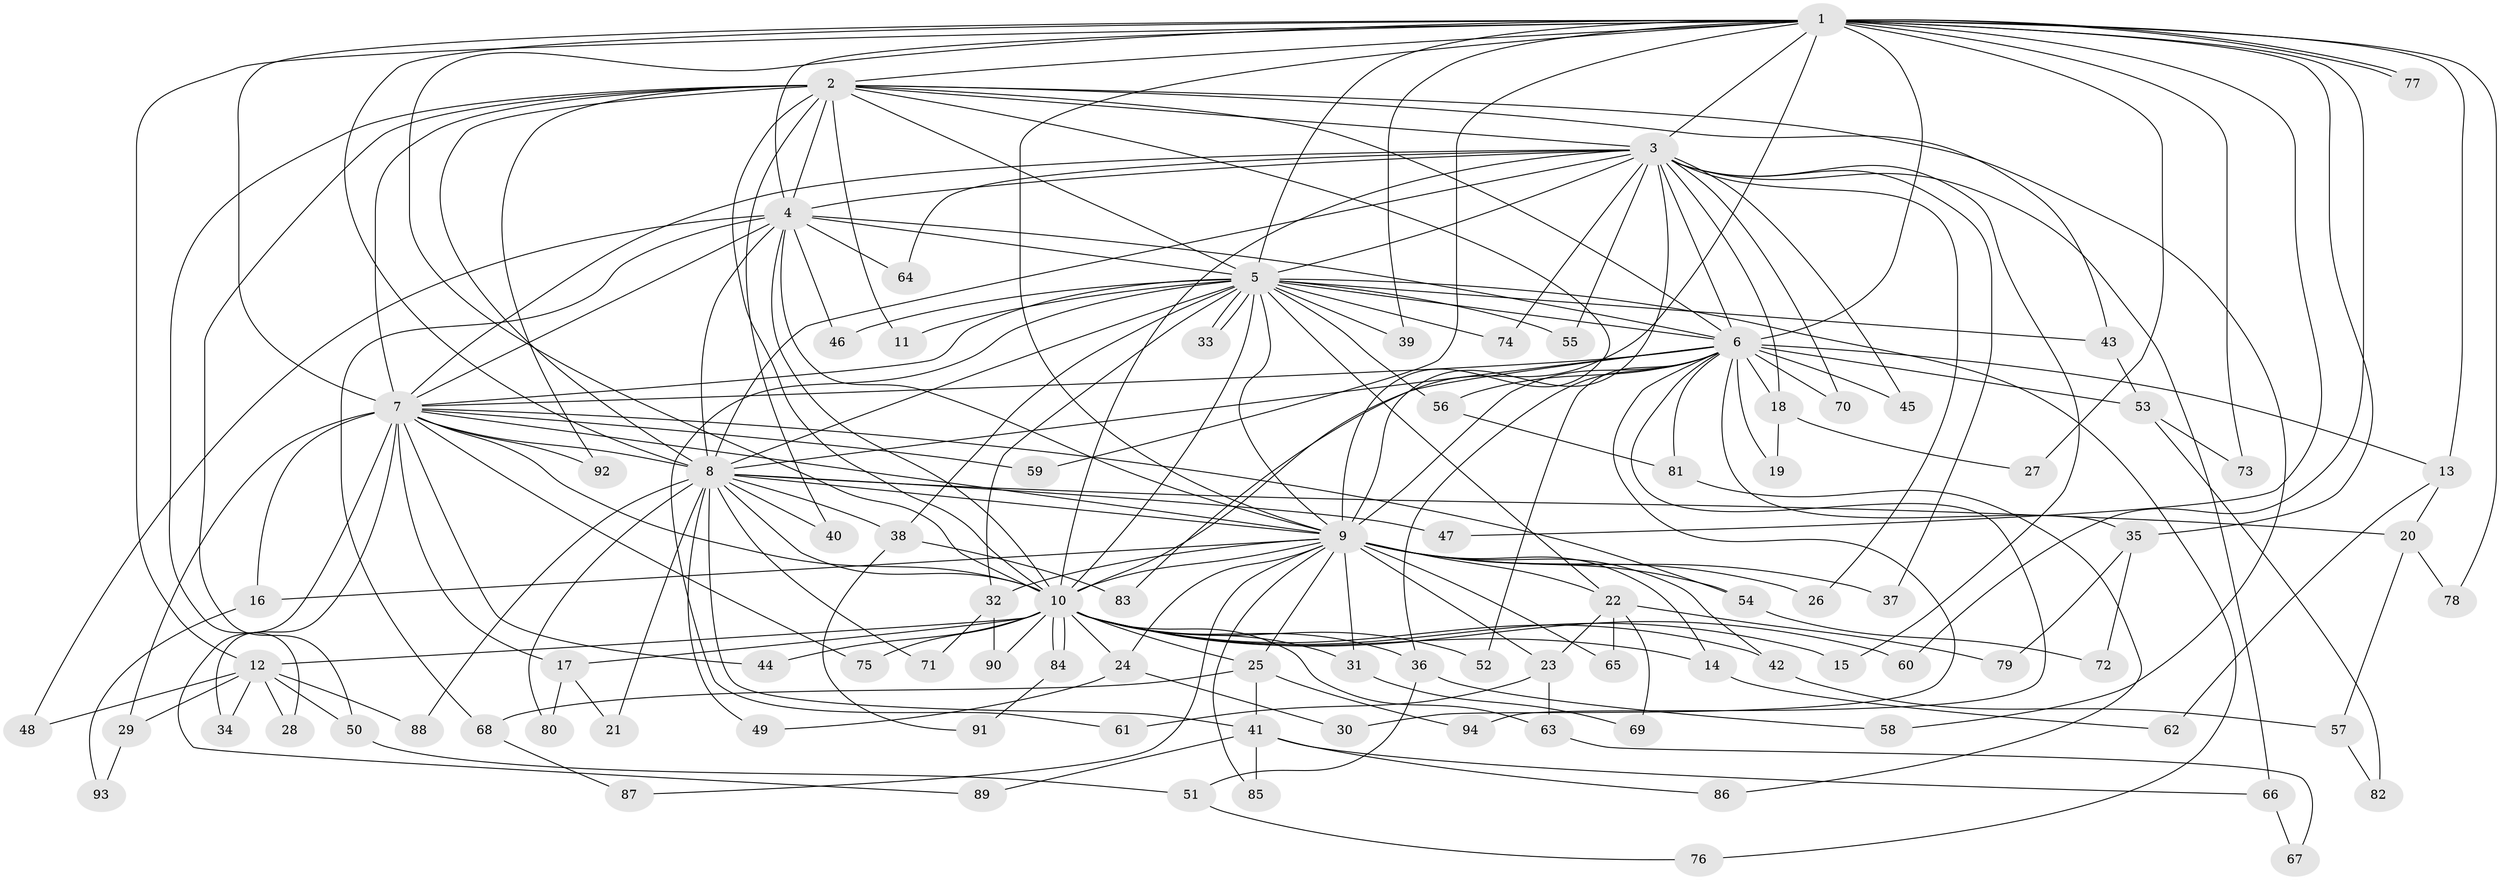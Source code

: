 // Generated by graph-tools (version 1.1) at 2025/44/03/09/25 04:44:48]
// undirected, 94 vertices, 213 edges
graph export_dot {
graph [start="1"]
  node [color=gray90,style=filled];
  1;
  2;
  3;
  4;
  5;
  6;
  7;
  8;
  9;
  10;
  11;
  12;
  13;
  14;
  15;
  16;
  17;
  18;
  19;
  20;
  21;
  22;
  23;
  24;
  25;
  26;
  27;
  28;
  29;
  30;
  31;
  32;
  33;
  34;
  35;
  36;
  37;
  38;
  39;
  40;
  41;
  42;
  43;
  44;
  45;
  46;
  47;
  48;
  49;
  50;
  51;
  52;
  53;
  54;
  55;
  56;
  57;
  58;
  59;
  60;
  61;
  62;
  63;
  64;
  65;
  66;
  67;
  68;
  69;
  70;
  71;
  72;
  73;
  74;
  75;
  76;
  77;
  78;
  79;
  80;
  81;
  82;
  83;
  84;
  85;
  86;
  87;
  88;
  89;
  90;
  91;
  92;
  93;
  94;
  1 -- 2;
  1 -- 3;
  1 -- 4;
  1 -- 5;
  1 -- 6;
  1 -- 7;
  1 -- 8;
  1 -- 9;
  1 -- 10;
  1 -- 12;
  1 -- 13;
  1 -- 27;
  1 -- 35;
  1 -- 39;
  1 -- 47;
  1 -- 59;
  1 -- 60;
  1 -- 73;
  1 -- 77;
  1 -- 77;
  1 -- 78;
  1 -- 83;
  2 -- 3;
  2 -- 4;
  2 -- 5;
  2 -- 6;
  2 -- 7;
  2 -- 8;
  2 -- 9;
  2 -- 10;
  2 -- 11;
  2 -- 28;
  2 -- 40;
  2 -- 43;
  2 -- 50;
  2 -- 58;
  2 -- 92;
  3 -- 4;
  3 -- 5;
  3 -- 6;
  3 -- 7;
  3 -- 8;
  3 -- 9;
  3 -- 10;
  3 -- 15;
  3 -- 18;
  3 -- 26;
  3 -- 37;
  3 -- 45;
  3 -- 55;
  3 -- 64;
  3 -- 66;
  3 -- 70;
  3 -- 74;
  4 -- 5;
  4 -- 6;
  4 -- 7;
  4 -- 8;
  4 -- 9;
  4 -- 10;
  4 -- 46;
  4 -- 48;
  4 -- 64;
  4 -- 68;
  5 -- 6;
  5 -- 7;
  5 -- 8;
  5 -- 9;
  5 -- 10;
  5 -- 11;
  5 -- 22;
  5 -- 32;
  5 -- 33;
  5 -- 33;
  5 -- 38;
  5 -- 39;
  5 -- 43;
  5 -- 46;
  5 -- 55;
  5 -- 56;
  5 -- 61;
  5 -- 74;
  5 -- 76;
  6 -- 7;
  6 -- 8;
  6 -- 9;
  6 -- 10;
  6 -- 13;
  6 -- 18;
  6 -- 19;
  6 -- 30;
  6 -- 35;
  6 -- 36;
  6 -- 45;
  6 -- 52;
  6 -- 53;
  6 -- 56;
  6 -- 70;
  6 -- 81;
  6 -- 94;
  7 -- 8;
  7 -- 9;
  7 -- 10;
  7 -- 16;
  7 -- 17;
  7 -- 29;
  7 -- 34;
  7 -- 44;
  7 -- 54;
  7 -- 59;
  7 -- 75;
  7 -- 89;
  7 -- 92;
  8 -- 9;
  8 -- 10;
  8 -- 20;
  8 -- 21;
  8 -- 38;
  8 -- 40;
  8 -- 41;
  8 -- 47;
  8 -- 49;
  8 -- 71;
  8 -- 80;
  8 -- 88;
  9 -- 10;
  9 -- 14;
  9 -- 16;
  9 -- 22;
  9 -- 23;
  9 -- 24;
  9 -- 25;
  9 -- 26;
  9 -- 31;
  9 -- 32;
  9 -- 37;
  9 -- 42;
  9 -- 54;
  9 -- 65;
  9 -- 85;
  9 -- 87;
  10 -- 12;
  10 -- 14;
  10 -- 15;
  10 -- 17;
  10 -- 24;
  10 -- 25;
  10 -- 31;
  10 -- 36;
  10 -- 42;
  10 -- 44;
  10 -- 52;
  10 -- 60;
  10 -- 63;
  10 -- 75;
  10 -- 84;
  10 -- 84;
  10 -- 90;
  12 -- 28;
  12 -- 29;
  12 -- 34;
  12 -- 48;
  12 -- 50;
  12 -- 88;
  13 -- 20;
  13 -- 62;
  14 -- 62;
  16 -- 93;
  17 -- 21;
  17 -- 80;
  18 -- 19;
  18 -- 27;
  20 -- 57;
  20 -- 78;
  22 -- 23;
  22 -- 65;
  22 -- 69;
  22 -- 79;
  23 -- 61;
  23 -- 63;
  24 -- 30;
  24 -- 49;
  25 -- 41;
  25 -- 68;
  25 -- 94;
  29 -- 93;
  31 -- 69;
  32 -- 71;
  32 -- 90;
  35 -- 72;
  35 -- 79;
  36 -- 51;
  36 -- 58;
  38 -- 83;
  38 -- 91;
  41 -- 66;
  41 -- 85;
  41 -- 86;
  41 -- 89;
  42 -- 57;
  43 -- 53;
  50 -- 51;
  51 -- 76;
  53 -- 73;
  53 -- 82;
  54 -- 72;
  56 -- 81;
  57 -- 82;
  63 -- 67;
  66 -- 67;
  68 -- 87;
  81 -- 86;
  84 -- 91;
}
